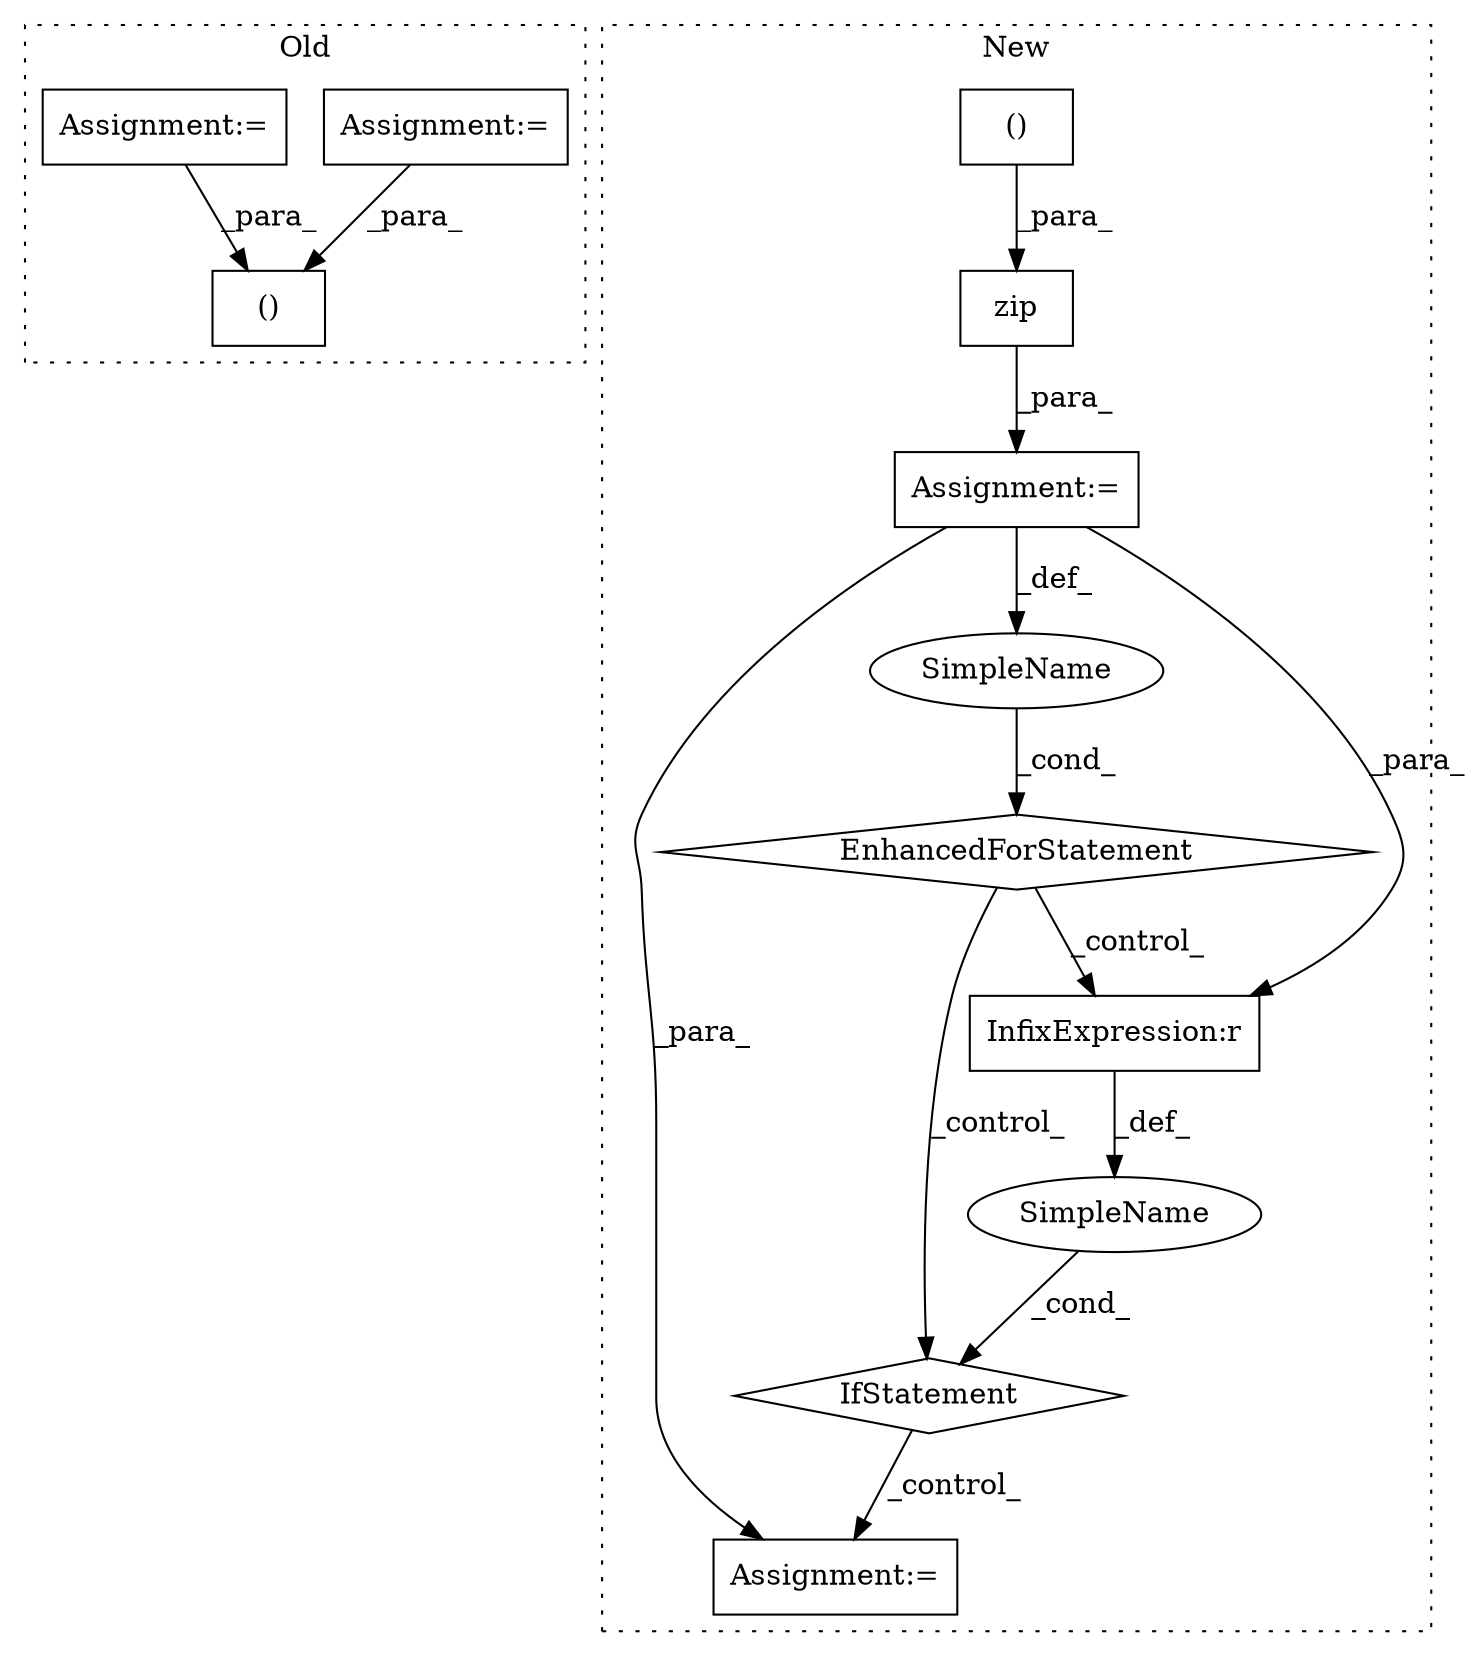 digraph G {
subgraph cluster0 {
1 [label="()" a="106" s="4060" l="79" shape="box"];
4 [label="Assignment:=" a="7" s="3569" l="1" shape="box"];
5 [label="Assignment:=" a="7" s="3509" l="1" shape="box"];
label = "Old";
style="dotted";
}
subgraph cluster1 {
2 [label="zip" a="32" s="3823,3948" l="9,2" shape="box"];
3 [label="Assignment:=" a="7" s="3722,3950" l="77,2" shape="box"];
6 [label="EnhancedForStatement" a="70" s="3722,3950" l="77,2" shape="diamond"];
7 [label="Assignment:=" a="7" s="4224" l="1" shape="box"];
8 [label="SimpleName" a="42" s="3811" l="9" shape="ellipse"];
9 [label="()" a="106" s="3901" l="47" shape="box"];
10 [label="IfStatement" a="25" s="3960,3979" l="4,2" shape="diamond"];
11 [label="SimpleName" a="42" s="" l="" shape="ellipse"];
12 [label="InfixExpression:r" a="27" s="3971" l="4" shape="box"];
label = "New";
style="dotted";
}
2 -> 3 [label="_para_"];
3 -> 7 [label="_para_"];
3 -> 12 [label="_para_"];
3 -> 8 [label="_def_"];
4 -> 1 [label="_para_"];
5 -> 1 [label="_para_"];
6 -> 12 [label="_control_"];
6 -> 10 [label="_control_"];
8 -> 6 [label="_cond_"];
9 -> 2 [label="_para_"];
10 -> 7 [label="_control_"];
11 -> 10 [label="_cond_"];
12 -> 11 [label="_def_"];
}
